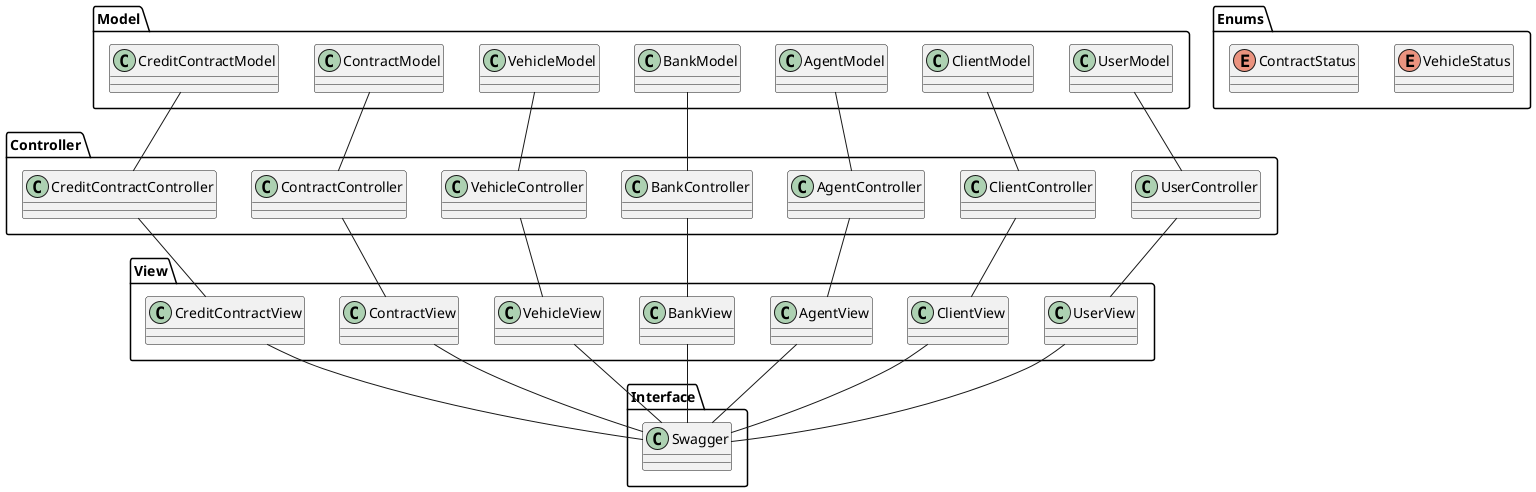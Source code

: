 @startuml

package Model {
    class UserModel
    class ClientModel
    class AgentModel
    class BankModel
    class VehicleModel
    class ContractModel
    class CreditContractModel
}

package Controller {
    class UserController
    class ClientController
    class AgentController
    class BankController
    class VehicleController
    class ContractController
    class CreditContractController
}

package View {
    class UserView
    class ClientView
    class AgentView
    class BankView
    class VehicleView
    class ContractView
    class CreditContractView
}

package Interface {
    class Swagger
}

package Enums {
    enum VehicleStatus
    enum ContractStatus
}

UserModel -- UserController
UserController -- UserView
UserView -- Swagger

ClientModel -- ClientController
ClientController -- ClientView
ClientView -- Swagger

AgentModel -- AgentController
AgentController -- AgentView
AgentView -- Swagger

BankModel -- BankController
BankController -- BankView
BankView -- Swagger

VehicleModel -- VehicleController
VehicleController -- VehicleView
VehicleView -- Swagger

ContractModel -- ContractController
ContractController -- ContractView
ContractView -- Swagger

CreditContractModel -- CreditContractController
CreditContractController -- CreditContractView
CreditContractView -- Swagger

@enduml